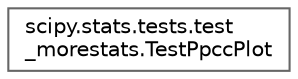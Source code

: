 digraph "Graphical Class Hierarchy"
{
 // LATEX_PDF_SIZE
  bgcolor="transparent";
  edge [fontname=Helvetica,fontsize=10,labelfontname=Helvetica,labelfontsize=10];
  node [fontname=Helvetica,fontsize=10,shape=box,height=0.2,width=0.4];
  rankdir="LR";
  Node0 [id="Node000000",label="scipy.stats.tests.test\l_morestats.TestPpccPlot",height=0.2,width=0.4,color="grey40", fillcolor="white", style="filled",URL="$d6/d93/classscipy_1_1stats_1_1tests_1_1test__morestats_1_1TestPpccPlot.html",tooltip=" "];
}
